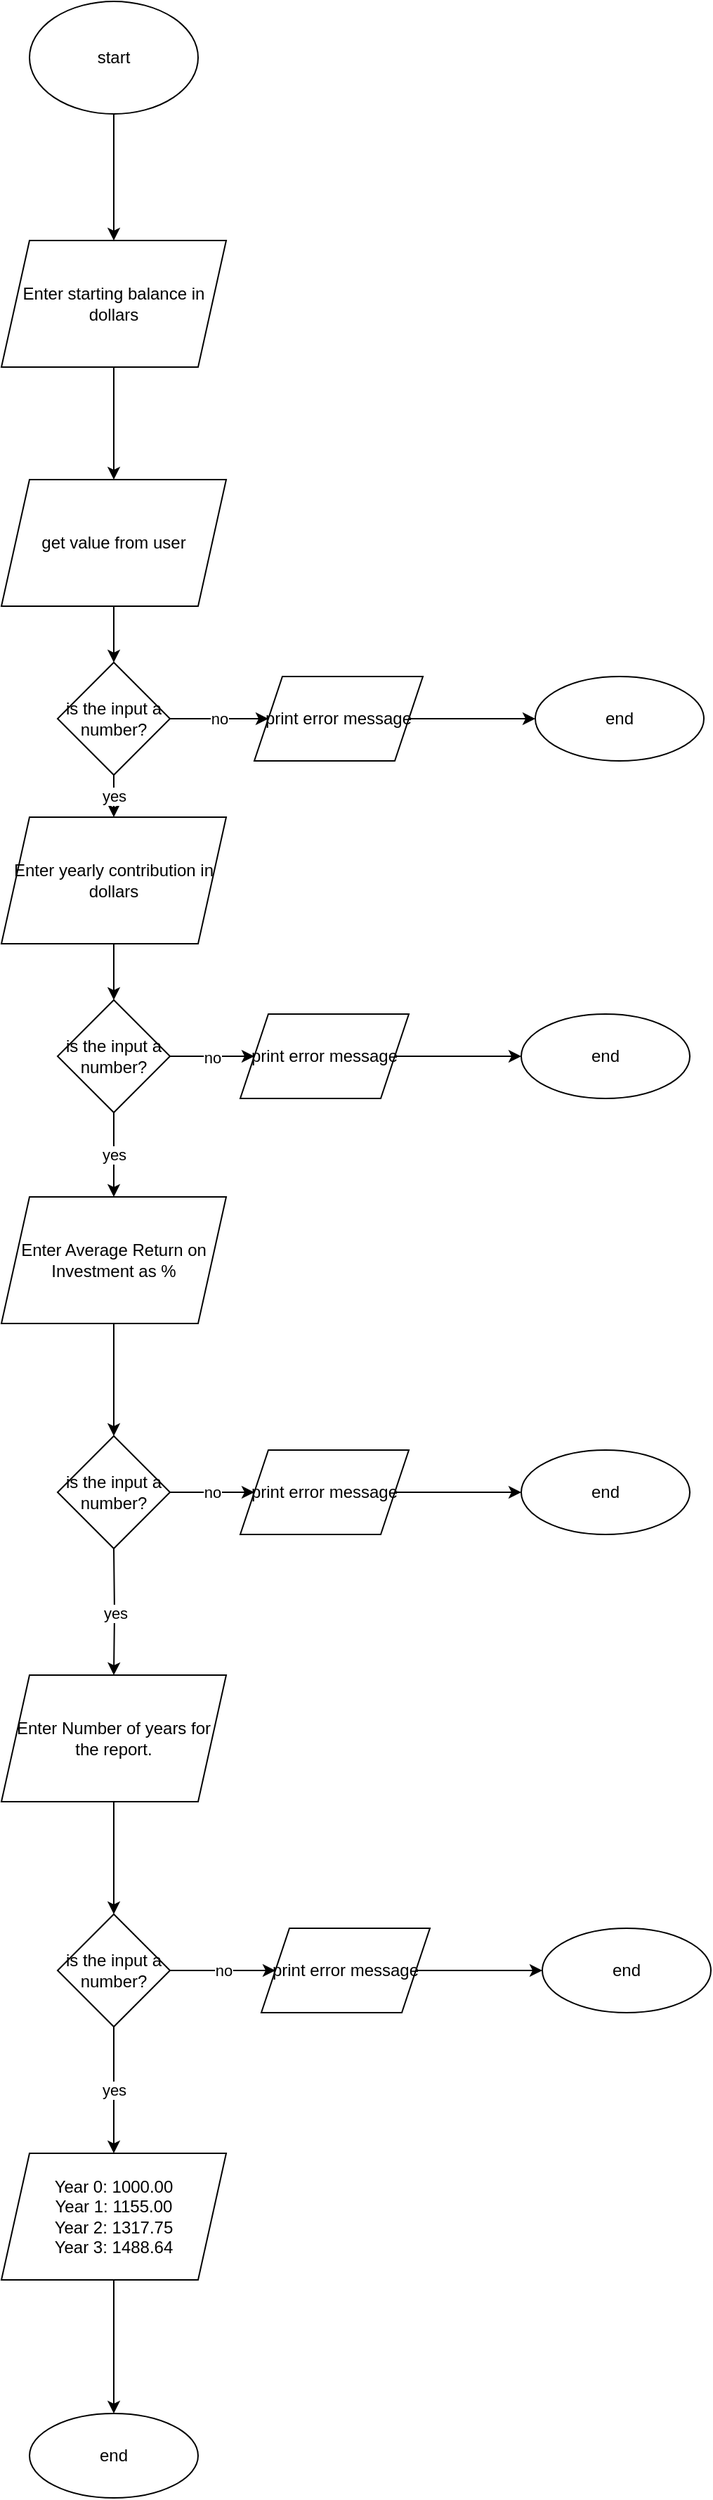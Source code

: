 <mxfile version="15.1.1" type="github">
  <diagram id="ZDa33ybsxVAxGXznUbYQ" name="Page-1">
    <mxGraphModel dx="1038" dy="579" grid="1" gridSize="10" guides="1" tooltips="1" connect="1" arrows="1" fold="1" page="1" pageScale="1" pageWidth="850" pageHeight="1100" math="0" shadow="0">
      <root>
        <mxCell id="0" />
        <mxCell id="1" parent="0" />
        <mxCell id="WI8C8Ni92t8Lya37aWpu-7" value="" style="edgeStyle=orthogonalEdgeStyle;rounded=0;orthogonalLoop=1;jettySize=auto;html=1;" parent="1" source="WI8C8Ni92t8Lya37aWpu-1" target="WI8C8Ni92t8Lya37aWpu-6" edge="1">
          <mxGeometry relative="1" as="geometry" />
        </mxCell>
        <mxCell id="WI8C8Ni92t8Lya37aWpu-1" value="start" style="ellipse;whiteSpace=wrap;html=1;" parent="1" vertex="1">
          <mxGeometry x="140" y="80" width="120" height="80" as="geometry" />
        </mxCell>
        <mxCell id="WI8C8Ni92t8Lya37aWpu-11" value="" style="edgeStyle=orthogonalEdgeStyle;rounded=0;orthogonalLoop=1;jettySize=auto;html=1;" parent="1" source="WI8C8Ni92t8Lya37aWpu-6" target="WI8C8Ni92t8Lya37aWpu-10" edge="1">
          <mxGeometry relative="1" as="geometry" />
        </mxCell>
        <mxCell id="WI8C8Ni92t8Lya37aWpu-6" value="Enter starting balance in dollars" style="shape=parallelogram;perimeter=parallelogramPerimeter;whiteSpace=wrap;html=1;fixedSize=1;" parent="1" vertex="1">
          <mxGeometry x="120" y="250" width="160" height="90" as="geometry" />
        </mxCell>
        <mxCell id="zu_WsHPel8DMXCccth3y-2" value="" style="edgeStyle=orthogonalEdgeStyle;rounded=0;orthogonalLoop=1;jettySize=auto;html=1;" edge="1" parent="1" source="WI8C8Ni92t8Lya37aWpu-10" target="zu_WsHPel8DMXCccth3y-1">
          <mxGeometry relative="1" as="geometry" />
        </mxCell>
        <mxCell id="WI8C8Ni92t8Lya37aWpu-10" value="get value from user" style="shape=parallelogram;perimeter=parallelogramPerimeter;whiteSpace=wrap;html=1;fixedSize=1;" parent="1" vertex="1">
          <mxGeometry x="120" y="420" width="160" height="90" as="geometry" />
        </mxCell>
        <mxCell id="zu_WsHPel8DMXCccth3y-10" value="" style="edgeStyle=orthogonalEdgeStyle;rounded=0;orthogonalLoop=1;jettySize=auto;html=1;" edge="1" parent="1" source="WI8C8Ni92t8Lya37aWpu-12" target="zu_WsHPel8DMXCccth3y-9">
          <mxGeometry relative="1" as="geometry" />
        </mxCell>
        <mxCell id="WI8C8Ni92t8Lya37aWpu-12" value="Enter yearly contribution in dollars" style="shape=parallelogram;perimeter=parallelogramPerimeter;whiteSpace=wrap;html=1;fixedSize=1;" parent="1" vertex="1">
          <mxGeometry x="120" y="660" width="160" height="90" as="geometry" />
        </mxCell>
        <mxCell id="WI8C8Ni92t8Lya37aWpu-19" value="" style="edgeStyle=orthogonalEdgeStyle;rounded=0;orthogonalLoop=1;jettySize=auto;html=1;entryX=0.5;entryY=0;entryDx=0;entryDy=0;" parent="1" source="WI8C8Ni92t8Lya37aWpu-16" target="zu_WsHPel8DMXCccth3y-16" edge="1">
          <mxGeometry relative="1" as="geometry">
            <mxPoint x="200" y="1090" as="targetPoint" />
          </mxGeometry>
        </mxCell>
        <mxCell id="WI8C8Ni92t8Lya37aWpu-16" value="Enter Average Return on Investment as %" style="shape=parallelogram;perimeter=parallelogramPerimeter;whiteSpace=wrap;html=1;fixedSize=1;" parent="1" vertex="1">
          <mxGeometry x="120" y="930" width="160" height="90" as="geometry" />
        </mxCell>
        <mxCell id="WI8C8Ni92t8Lya37aWpu-21" value="yes" style="edgeStyle=orthogonalEdgeStyle;rounded=0;orthogonalLoop=1;jettySize=auto;html=1;" parent="1" target="WI8C8Ni92t8Lya37aWpu-20" edge="1">
          <mxGeometry relative="1" as="geometry">
            <mxPoint x="200" y="1180" as="sourcePoint" />
          </mxGeometry>
        </mxCell>
        <mxCell id="WI8C8Ni92t8Lya37aWpu-23" value="" style="edgeStyle=orthogonalEdgeStyle;rounded=0;orthogonalLoop=1;jettySize=auto;html=1;entryX=0.5;entryY=0;entryDx=0;entryDy=0;" parent="1" source="WI8C8Ni92t8Lya37aWpu-20" target="zu_WsHPel8DMXCccth3y-22" edge="1">
          <mxGeometry relative="1" as="geometry">
            <mxPoint x="200" y="1440" as="targetPoint" />
          </mxGeometry>
        </mxCell>
        <mxCell id="WI8C8Ni92t8Lya37aWpu-20" value="Enter Number of years for the report." style="shape=parallelogram;perimeter=parallelogramPerimeter;whiteSpace=wrap;html=1;fixedSize=1;" parent="1" vertex="1">
          <mxGeometry x="120" y="1270" width="160" height="90" as="geometry" />
        </mxCell>
        <mxCell id="WI8C8Ni92t8Lya37aWpu-25" value="yes" style="edgeStyle=orthogonalEdgeStyle;rounded=0;orthogonalLoop=1;jettySize=auto;html=1;exitX=0.5;exitY=1;exitDx=0;exitDy=0;" parent="1" source="zu_WsHPel8DMXCccth3y-22" target="WI8C8Ni92t8Lya37aWpu-24" edge="1">
          <mxGeometry relative="1" as="geometry">
            <mxPoint x="200" y="1530" as="sourcePoint" />
          </mxGeometry>
        </mxCell>
        <mxCell id="WI8C8Ni92t8Lya37aWpu-27" value="" style="edgeStyle=orthogonalEdgeStyle;rounded=0;orthogonalLoop=1;jettySize=auto;html=1;" parent="1" source="WI8C8Ni92t8Lya37aWpu-24" target="WI8C8Ni92t8Lya37aWpu-26" edge="1">
          <mxGeometry relative="1" as="geometry" />
        </mxCell>
        <mxCell id="WI8C8Ni92t8Lya37aWpu-24" value="&lt;div&gt;Year 0: 1000.00&lt;/div&gt;&lt;div&gt;&lt;span&gt;     &lt;/span&gt;Year 1: 1155.00&lt;/div&gt;&lt;div&gt;&lt;span&gt;     &lt;/span&gt;Year 2: 1317.75&lt;/div&gt;&lt;div&gt;&lt;span&gt;     &lt;/span&gt;Year 3: 1488.64&lt;/div&gt;" style="shape=parallelogram;perimeter=parallelogramPerimeter;whiteSpace=wrap;html=1;fixedSize=1;" parent="1" vertex="1">
          <mxGeometry x="120" y="1610" width="160" height="90" as="geometry" />
        </mxCell>
        <mxCell id="WI8C8Ni92t8Lya37aWpu-26" value="end" style="ellipse;whiteSpace=wrap;html=1;" parent="1" vertex="1">
          <mxGeometry x="140" y="1795" width="120" height="60" as="geometry" />
        </mxCell>
        <mxCell id="zu_WsHPel8DMXCccth3y-5" value="no" style="edgeStyle=orthogonalEdgeStyle;rounded=0;orthogonalLoop=1;jettySize=auto;html=1;" edge="1" parent="1" source="zu_WsHPel8DMXCccth3y-1" target="zu_WsHPel8DMXCccth3y-4">
          <mxGeometry relative="1" as="geometry" />
        </mxCell>
        <mxCell id="zu_WsHPel8DMXCccth3y-8" value="yes" style="edgeStyle=orthogonalEdgeStyle;rounded=0;orthogonalLoop=1;jettySize=auto;html=1;exitX=0.5;exitY=1;exitDx=0;exitDy=0;entryX=0.5;entryY=0;entryDx=0;entryDy=0;" edge="1" parent="1" source="zu_WsHPel8DMXCccth3y-1" target="WI8C8Ni92t8Lya37aWpu-12">
          <mxGeometry relative="1" as="geometry" />
        </mxCell>
        <mxCell id="zu_WsHPel8DMXCccth3y-1" value="is the input a number?" style="rhombus;whiteSpace=wrap;html=1;" vertex="1" parent="1">
          <mxGeometry x="160" y="550" width="80" height="80" as="geometry" />
        </mxCell>
        <mxCell id="zu_WsHPel8DMXCccth3y-7" value="" style="edgeStyle=orthogonalEdgeStyle;rounded=0;orthogonalLoop=1;jettySize=auto;html=1;" edge="1" parent="1" source="zu_WsHPel8DMXCccth3y-4" target="zu_WsHPel8DMXCccth3y-6">
          <mxGeometry relative="1" as="geometry" />
        </mxCell>
        <mxCell id="zu_WsHPel8DMXCccth3y-4" value="print error message" style="shape=parallelogram;perimeter=parallelogramPerimeter;whiteSpace=wrap;html=1;fixedSize=1;" vertex="1" parent="1">
          <mxGeometry x="300" y="560" width="120" height="60" as="geometry" />
        </mxCell>
        <mxCell id="zu_WsHPel8DMXCccth3y-6" value="end" style="ellipse;whiteSpace=wrap;html=1;" vertex="1" parent="1">
          <mxGeometry x="500" y="560" width="120" height="60" as="geometry" />
        </mxCell>
        <mxCell id="zu_WsHPel8DMXCccth3y-11" value="no" style="edgeStyle=orthogonalEdgeStyle;rounded=0;orthogonalLoop=1;jettySize=auto;html=1;exitX=1;exitY=0.5;exitDx=0;exitDy=0;" edge="1" parent="1" source="zu_WsHPel8DMXCccth3y-9">
          <mxGeometry relative="1" as="geometry">
            <mxPoint x="300" y="830" as="targetPoint" />
            <mxPoint as="offset" />
          </mxGeometry>
        </mxCell>
        <mxCell id="zu_WsHPel8DMXCccth3y-15" value="yes" style="edgeStyle=orthogonalEdgeStyle;rounded=0;orthogonalLoop=1;jettySize=auto;html=1;" edge="1" parent="1" source="zu_WsHPel8DMXCccth3y-9" target="WI8C8Ni92t8Lya37aWpu-16">
          <mxGeometry relative="1" as="geometry" />
        </mxCell>
        <mxCell id="zu_WsHPel8DMXCccth3y-9" value="is the input a number?" style="rhombus;whiteSpace=wrap;html=1;" vertex="1" parent="1">
          <mxGeometry x="160" y="790" width="80" height="80" as="geometry" />
        </mxCell>
        <mxCell id="zu_WsHPel8DMXCccth3y-14" value="" style="edgeStyle=orthogonalEdgeStyle;rounded=0;orthogonalLoop=1;jettySize=auto;html=1;" edge="1" parent="1" source="zu_WsHPel8DMXCccth3y-12" target="zu_WsHPel8DMXCccth3y-13">
          <mxGeometry relative="1" as="geometry" />
        </mxCell>
        <mxCell id="zu_WsHPel8DMXCccth3y-12" value="print error message" style="shape=parallelogram;perimeter=parallelogramPerimeter;whiteSpace=wrap;html=1;fixedSize=1;" vertex="1" parent="1">
          <mxGeometry x="290" y="800" width="120" height="60" as="geometry" />
        </mxCell>
        <mxCell id="zu_WsHPel8DMXCccth3y-13" value="end" style="ellipse;whiteSpace=wrap;html=1;" vertex="1" parent="1">
          <mxGeometry x="490" y="800" width="120" height="60" as="geometry" />
        </mxCell>
        <mxCell id="zu_WsHPel8DMXCccth3y-19" value="no" style="edgeStyle=orthogonalEdgeStyle;rounded=0;orthogonalLoop=1;jettySize=auto;html=1;" edge="1" parent="1" source="zu_WsHPel8DMXCccth3y-16" target="zu_WsHPel8DMXCccth3y-17">
          <mxGeometry relative="1" as="geometry" />
        </mxCell>
        <mxCell id="zu_WsHPel8DMXCccth3y-16" value="is the input a number?" style="rhombus;whiteSpace=wrap;html=1;" vertex="1" parent="1">
          <mxGeometry x="160" y="1100" width="80" height="80" as="geometry" />
        </mxCell>
        <mxCell id="zu_WsHPel8DMXCccth3y-21" value="" style="edgeStyle=orthogonalEdgeStyle;rounded=0;orthogonalLoop=1;jettySize=auto;html=1;" edge="1" parent="1" source="zu_WsHPel8DMXCccth3y-17" target="zu_WsHPel8DMXCccth3y-20">
          <mxGeometry relative="1" as="geometry" />
        </mxCell>
        <mxCell id="zu_WsHPel8DMXCccth3y-17" value="print error message" style="shape=parallelogram;perimeter=parallelogramPerimeter;whiteSpace=wrap;html=1;fixedSize=1;" vertex="1" parent="1">
          <mxGeometry x="290" y="1110" width="120" height="60" as="geometry" />
        </mxCell>
        <mxCell id="zu_WsHPel8DMXCccth3y-20" value="end" style="ellipse;whiteSpace=wrap;html=1;" vertex="1" parent="1">
          <mxGeometry x="490" y="1110" width="120" height="60" as="geometry" />
        </mxCell>
        <mxCell id="zu_WsHPel8DMXCccth3y-24" value="no" style="edgeStyle=orthogonalEdgeStyle;rounded=0;orthogonalLoop=1;jettySize=auto;html=1;entryX=0;entryY=0.5;entryDx=0;entryDy=0;" edge="1" parent="1" source="zu_WsHPel8DMXCccth3y-22" target="zu_WsHPel8DMXCccth3y-25">
          <mxGeometry relative="1" as="geometry">
            <mxPoint x="310" y="1480" as="targetPoint" />
          </mxGeometry>
        </mxCell>
        <mxCell id="zu_WsHPel8DMXCccth3y-22" value="is the input a number?" style="rhombus;whiteSpace=wrap;html=1;" vertex="1" parent="1">
          <mxGeometry x="160" y="1440" width="80" height="80" as="geometry" />
        </mxCell>
        <mxCell id="zu_WsHPel8DMXCccth3y-27" value="" style="edgeStyle=orthogonalEdgeStyle;rounded=0;orthogonalLoop=1;jettySize=auto;html=1;" edge="1" parent="1" source="zu_WsHPel8DMXCccth3y-25" target="zu_WsHPel8DMXCccth3y-26">
          <mxGeometry relative="1" as="geometry" />
        </mxCell>
        <mxCell id="zu_WsHPel8DMXCccth3y-25" value="print error message" style="shape=parallelogram;perimeter=parallelogramPerimeter;whiteSpace=wrap;html=1;fixedSize=1;" vertex="1" parent="1">
          <mxGeometry x="305" y="1450" width="120" height="60" as="geometry" />
        </mxCell>
        <mxCell id="zu_WsHPel8DMXCccth3y-26" value="end" style="ellipse;whiteSpace=wrap;html=1;" vertex="1" parent="1">
          <mxGeometry x="505" y="1450" width="120" height="60" as="geometry" />
        </mxCell>
      </root>
    </mxGraphModel>
  </diagram>
</mxfile>
